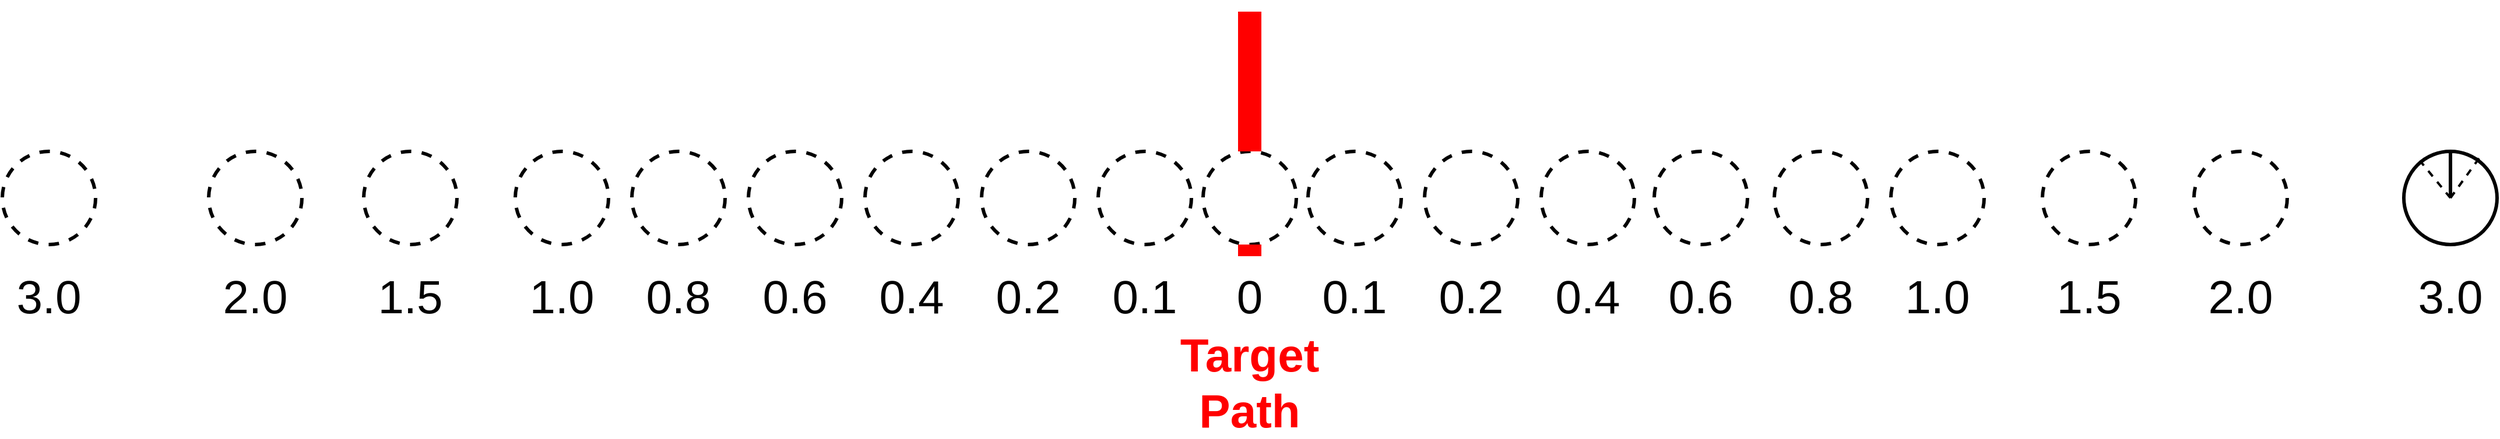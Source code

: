 <mxfile>
    <diagram id="n-m6-s60J5CIRKsR9t6H" name="ページ1">
        <mxGraphModel dx="3594" dy="2570" grid="1" gridSize="10" guides="1" tooltips="1" connect="1" arrows="1" fold="1" page="1" pageScale="1" pageWidth="827" pageHeight="1169" background="#ffffff" math="0" shadow="0">
            <root>
                <mxCell id="0"/>
                <mxCell id="1" parent="0"/>
                <mxCell id="2" value="" style="ellipse;whiteSpace=wrap;html=1;aspect=fixed;fillColor=#FFFFFF;strokeColor=#000000;strokeWidth=3;" parent="1" vertex="1">
                    <mxGeometry x="1390" y="360" width="80" height="80" as="geometry"/>
                </mxCell>
                <mxCell id="4" value="" style="ellipse;whiteSpace=wrap;html=1;aspect=fixed;fillColor=#FFFFFF;strokeColor=#000000;strokeWidth=3;dashed=1;" parent="1" vertex="1">
                    <mxGeometry x="450" y="360" width="80" height="80" as="geometry"/>
                </mxCell>
                <mxCell id="5" value="" style="ellipse;whiteSpace=wrap;html=1;aspect=fixed;fillColor=#FFFFFF;strokeColor=#000000;strokeWidth=3;dashed=1;" parent="1" vertex="1">
                    <mxGeometry x="270" y="360" width="80" height="80" as="geometry"/>
                </mxCell>
                <mxCell id="6" value="" style="ellipse;whiteSpace=wrap;html=1;aspect=fixed;fillColor=#FFFFFF;strokeColor=#000000;strokeWidth=3;dashed=1;" parent="1" vertex="1">
                    <mxGeometry x="550" y="360" width="80" height="80" as="geometry"/>
                </mxCell>
                <mxCell id="7" value="" style="ellipse;whiteSpace=wrap;html=1;aspect=fixed;fillColor=#FFFFFF;strokeColor=#000000;strokeWidth=3;dashed=1;" parent="1" vertex="1">
                    <mxGeometry x="170" y="360" width="80" height="80" as="geometry"/>
                </mxCell>
                <mxCell id="8" value="" style="ellipse;whiteSpace=wrap;html=1;aspect=fixed;fillColor=#FFFFFF;strokeColor=#000000;strokeWidth=3;dashed=1;" parent="1" vertex="1">
                    <mxGeometry x="650" y="360" width="80" height="80" as="geometry"/>
                </mxCell>
                <mxCell id="9" value="" style="ellipse;whiteSpace=wrap;html=1;aspect=fixed;fillColor=#FFFFFF;strokeColor=#000000;strokeWidth=3;dashed=1;" parent="1" vertex="1">
                    <mxGeometry x="70" y="360" width="80" height="80" as="geometry"/>
                </mxCell>
                <mxCell id="10" value="" style="ellipse;whiteSpace=wrap;html=1;aspect=fixed;fillColor=#FFFFFF;strokeColor=#000000;strokeWidth=3;dashed=1;" parent="1" vertex="1">
                    <mxGeometry x="-30" y="360" width="80" height="80" as="geometry"/>
                </mxCell>
                <mxCell id="11" value="" style="ellipse;whiteSpace=wrap;html=1;aspect=fixed;fillColor=#FFFFFF;strokeColor=#000000;strokeWidth=3;dashed=1;" parent="1" vertex="1">
                    <mxGeometry x="747" y="360" width="80" height="80" as="geometry"/>
                </mxCell>
                <mxCell id="12" value="" style="ellipse;whiteSpace=wrap;html=1;aspect=fixed;fillColor=#FFFFFF;strokeColor=#000000;strokeWidth=3;dashed=1;" parent="1" vertex="1">
                    <mxGeometry x="850" y="360" width="80" height="80" as="geometry"/>
                </mxCell>
                <mxCell id="13" value="" style="ellipse;whiteSpace=wrap;html=1;aspect=fixed;fillColor=#FFFFFF;strokeColor=#000000;strokeWidth=3;dashed=1;" parent="1" vertex="1">
                    <mxGeometry x="-130" y="360" width="80" height="80" as="geometry"/>
                </mxCell>
                <mxCell id="14" value="" style="ellipse;whiteSpace=wrap;html=1;aspect=fixed;fillColor=#FFFFFF;strokeColor=#000000;strokeWidth=3;dashed=1;" parent="1" vertex="1">
                    <mxGeometry x="-230" y="360" width="80" height="80" as="geometry"/>
                </mxCell>
                <mxCell id="15" value="" style="ellipse;whiteSpace=wrap;html=1;aspect=fixed;fillColor=#FFFFFF;strokeColor=#000000;strokeWidth=3;dashed=1;" parent="1" vertex="1">
                    <mxGeometry x="950" y="360" width="80" height="80" as="geometry"/>
                </mxCell>
                <mxCell id="16" value="" style="ellipse;whiteSpace=wrap;html=1;aspect=fixed;fillColor=#FFFFFF;strokeColor=#000000;strokeWidth=3;dashed=1;" parent="1" vertex="1">
                    <mxGeometry x="1080" y="360" width="80" height="80" as="geometry"/>
                </mxCell>
                <mxCell id="17" value="" style="ellipse;whiteSpace=wrap;html=1;aspect=fixed;fillColor=#FFFFFF;strokeColor=#000000;strokeWidth=3;dashed=1;" parent="1" vertex="1">
                    <mxGeometry x="-360" y="360" width="80" height="80" as="geometry"/>
                </mxCell>
                <mxCell id="18" value="" style="ellipse;whiteSpace=wrap;html=1;aspect=fixed;fillColor=#FFFFFF;strokeColor=#000000;strokeWidth=3;dashed=1;" parent="1" vertex="1">
                    <mxGeometry x="1210" y="360" width="80" height="80" as="geometry"/>
                </mxCell>
                <mxCell id="19" value="" style="ellipse;whiteSpace=wrap;html=1;aspect=fixed;fillColor=#FFFFFF;strokeColor=#000000;strokeWidth=3;dashed=1;" parent="1" vertex="1">
                    <mxGeometry x="-493" y="360" width="80" height="80" as="geometry"/>
                </mxCell>
                <mxCell id="20" value="" style="ellipse;whiteSpace=wrap;html=1;aspect=fixed;fillColor=#FFFFFF;strokeColor=#000000;strokeWidth=3;dashed=1;" parent="1" vertex="1">
                    <mxGeometry x="-670" y="360" width="80" height="80" as="geometry"/>
                </mxCell>
                <mxCell id="21" value="" style="ellipse;whiteSpace=wrap;html=1;aspect=fixed;fillColor=#FFFFFF;strokeColor=#000000;strokeWidth=3;dashed=1;" parent="1" vertex="1">
                    <mxGeometry x="360" y="360" width="80" height="80" as="geometry"/>
                </mxCell>
                <mxCell id="23" value="" style="endArrow=none;html=1;strokeColor=#FF0000;strokeWidth=20;exitX=0.5;exitY=0;exitDx=0;exitDy=0;" parent="1" source="21" edge="1">
                    <mxGeometry width="50" height="50" relative="1" as="geometry">
                        <mxPoint x="390" y="320" as="sourcePoint"/>
                        <mxPoint x="400" y="240" as="targetPoint"/>
                    </mxGeometry>
                </mxCell>
                <mxCell id="25" value="" style="endArrow=none;html=1;strokeColor=#FF0000;strokeWidth=20;entryX=0.5;entryY=1;entryDx=0;entryDy=0;" parent="1" target="21" edge="1">
                    <mxGeometry width="50" height="50" relative="1" as="geometry">
                        <mxPoint x="400" y="450" as="sourcePoint"/>
                        <mxPoint x="410" y="450" as="targetPoint"/>
                    </mxGeometry>
                </mxCell>
                <mxCell id="29" value="" style="endArrow=none;html=1;strokeColor=#000000;strokeWidth=3;entryX=0.5;entryY=0;entryDx=0;entryDy=0;exitX=0.5;exitY=0.5;exitDx=0;exitDy=0;exitPerimeter=0;" parent="1" source="2" target="2" edge="1">
                    <mxGeometry width="50" height="50" relative="1" as="geometry">
                        <mxPoint x="1560" y="240" as="sourcePoint"/>
                        <mxPoint x="1460" y="260" as="targetPoint"/>
                    </mxGeometry>
                </mxCell>
                <mxCell id="39" value="&lt;font color=&quot;#000000&quot; style=&quot;font-size: 40px&quot;&gt;0.1&lt;/font&gt;" style="text;html=1;strokeColor=none;fillColor=none;align=center;verticalAlign=middle;whiteSpace=wrap;rounded=0;dashed=1;strokeWidth=3;" parent="1" vertex="1">
                    <mxGeometry x="460" y="469" width="60" height="30" as="geometry"/>
                </mxCell>
                <mxCell id="40" value="&lt;font color=&quot;#000000&quot; style=&quot;font-size: 40px&quot;&gt;0.2&lt;/font&gt;" style="text;html=1;strokeColor=none;fillColor=none;align=center;verticalAlign=middle;whiteSpace=wrap;rounded=0;dashed=1;strokeWidth=3;" parent="1" vertex="1">
                    <mxGeometry x="560" y="469" width="60" height="30" as="geometry"/>
                </mxCell>
                <mxCell id="41" value="&lt;font color=&quot;#000000&quot; style=&quot;font-size: 40px&quot;&gt;0.4&lt;/font&gt;" style="text;html=1;strokeColor=none;fillColor=none;align=center;verticalAlign=middle;whiteSpace=wrap;rounded=0;dashed=1;strokeWidth=3;" parent="1" vertex="1">
                    <mxGeometry x="660" y="469" width="60" height="30" as="geometry"/>
                </mxCell>
                <mxCell id="42" value="&lt;font color=&quot;#000000&quot; style=&quot;font-size: 40px&quot;&gt;0.6&lt;/font&gt;" style="text;html=1;strokeColor=none;fillColor=none;align=center;verticalAlign=middle;whiteSpace=wrap;rounded=0;dashed=1;strokeWidth=3;" parent="1" vertex="1">
                    <mxGeometry x="757" y="469" width="60" height="30" as="geometry"/>
                </mxCell>
                <mxCell id="43" value="&lt;font color=&quot;#000000&quot; style=&quot;font-size: 40px&quot;&gt;0.8&lt;/font&gt;" style="text;html=1;strokeColor=none;fillColor=none;align=center;verticalAlign=middle;whiteSpace=wrap;rounded=0;dashed=1;strokeWidth=3;" parent="1" vertex="1">
                    <mxGeometry x="860" y="469" width="60" height="30" as="geometry"/>
                </mxCell>
                <mxCell id="44" value="&lt;font color=&quot;#000000&quot; style=&quot;font-size: 40px&quot;&gt;1.0&lt;/font&gt;" style="text;html=1;strokeColor=none;fillColor=none;align=center;verticalAlign=middle;whiteSpace=wrap;rounded=0;dashed=1;strokeWidth=3;" parent="1" vertex="1">
                    <mxGeometry x="960" y="469" width="60" height="30" as="geometry"/>
                </mxCell>
                <mxCell id="45" value="&lt;font color=&quot;#000000&quot; style=&quot;font-size: 40px&quot;&gt;1.5&lt;/font&gt;" style="text;html=1;strokeColor=none;fillColor=none;align=center;verticalAlign=middle;whiteSpace=wrap;rounded=0;dashed=1;strokeWidth=3;" parent="1" vertex="1">
                    <mxGeometry x="1090" y="469" width="60" height="30" as="geometry"/>
                </mxCell>
                <mxCell id="46" value="&lt;font color=&quot;#000000&quot; style=&quot;font-size: 40px&quot;&gt;2.0&lt;/font&gt;" style="text;html=1;strokeColor=none;fillColor=none;align=center;verticalAlign=middle;whiteSpace=wrap;rounded=0;dashed=1;strokeWidth=3;" parent="1" vertex="1">
                    <mxGeometry x="1220" y="469" width="60" height="30" as="geometry"/>
                </mxCell>
                <mxCell id="47" value="&lt;font color=&quot;#000000&quot; style=&quot;font-size: 40px&quot;&gt;3.0&lt;/font&gt;" style="text;html=1;strokeColor=none;fillColor=none;align=center;verticalAlign=middle;whiteSpace=wrap;rounded=0;dashed=1;strokeWidth=3;" parent="1" vertex="1">
                    <mxGeometry x="1400" y="469" width="60" height="30" as="geometry"/>
                </mxCell>
                <mxCell id="51" value="" style="endArrow=none;dashed=1;html=1;fontSize=22;fontColor=#000000;strokeColor=#000000;strokeWidth=2;entryX=0.819;entryY=0.057;entryDx=0;entryDy=0;entryPerimeter=0;" parent="1" target="2" edge="1">
                    <mxGeometry width="50" height="50" relative="1" as="geometry">
                        <mxPoint x="1430" y="400" as="sourcePoint"/>
                        <mxPoint x="1450" y="370" as="targetPoint"/>
                    </mxGeometry>
                </mxCell>
                <mxCell id="52" value="" style="endArrow=none;dashed=1;html=1;fontSize=22;fontColor=#000000;strokeColor=#000000;strokeWidth=2;entryX=0.172;entryY=0.1;entryDx=0;entryDy=0;entryPerimeter=0;" parent="1" target="2" edge="1">
                    <mxGeometry width="50" height="50" relative="1" as="geometry">
                        <mxPoint x="1430" y="400" as="sourcePoint"/>
                        <mxPoint x="1400" y="360" as="targetPoint"/>
                    </mxGeometry>
                </mxCell>
                <mxCell id="53" value="&lt;b&gt;&lt;font color=&quot;#ff0000&quot; style=&quot;font-size: 40px&quot;&gt;Target Path&lt;/font&gt;&lt;/b&gt;" style="text;html=1;strokeColor=none;fillColor=none;align=center;verticalAlign=middle;whiteSpace=wrap;rounded=0;dashed=1;fontSize=22;fontColor=#000000;" parent="1" vertex="1">
                    <mxGeometry x="370" y="543" width="60" height="30" as="geometry"/>
                </mxCell>
                <mxCell id="63" value="&lt;font color=&quot;#000000&quot; style=&quot;font-size: 40px&quot;&gt;0.1&lt;br&gt;&lt;/font&gt;" style="text;html=1;strokeColor=none;fillColor=none;align=center;verticalAlign=middle;whiteSpace=wrap;rounded=0;dashed=1;strokeWidth=3;" parent="1" vertex="1">
                    <mxGeometry x="280" y="469" width="60" height="30" as="geometry"/>
                </mxCell>
                <mxCell id="64" value="&lt;font color=&quot;#000000&quot; style=&quot;font-size: 40px&quot;&gt;0.2&lt;/font&gt;" style="text;html=1;strokeColor=none;fillColor=none;align=center;verticalAlign=middle;whiteSpace=wrap;rounded=0;dashed=1;strokeWidth=3;" parent="1" vertex="1">
                    <mxGeometry x="180" y="469" width="60" height="30" as="geometry"/>
                </mxCell>
                <mxCell id="65" value="&lt;font color=&quot;#000000&quot; style=&quot;font-size: 40px&quot;&gt;0.4&lt;/font&gt;" style="text;html=1;strokeColor=none;fillColor=none;align=center;verticalAlign=middle;whiteSpace=wrap;rounded=0;dashed=1;strokeWidth=3;" parent="1" vertex="1">
                    <mxGeometry x="80" y="469" width="60" height="30" as="geometry"/>
                </mxCell>
                <mxCell id="66" value="&lt;font color=&quot;#000000&quot; style=&quot;font-size: 40px&quot;&gt;0.6&lt;/font&gt;" style="text;html=1;strokeColor=none;fillColor=none;align=center;verticalAlign=middle;whiteSpace=wrap;rounded=0;dashed=1;strokeWidth=3;" parent="1" vertex="1">
                    <mxGeometry x="-20" y="469" width="60" height="30" as="geometry"/>
                </mxCell>
                <mxCell id="67" value="&lt;font color=&quot;#000000&quot; style=&quot;font-size: 40px&quot;&gt;0.8&lt;/font&gt;" style="text;html=1;strokeColor=none;fillColor=none;align=center;verticalAlign=middle;whiteSpace=wrap;rounded=0;dashed=1;strokeWidth=3;" parent="1" vertex="1">
                    <mxGeometry x="-120" y="469" width="60" height="30" as="geometry"/>
                </mxCell>
                <mxCell id="68" value="&lt;font color=&quot;#000000&quot; style=&quot;font-size: 40px&quot;&gt;1.0&lt;/font&gt;" style="text;html=1;strokeColor=none;fillColor=none;align=center;verticalAlign=middle;whiteSpace=wrap;rounded=0;dashed=1;strokeWidth=3;" parent="1" vertex="1">
                    <mxGeometry x="-220" y="469" width="60" height="30" as="geometry"/>
                </mxCell>
                <mxCell id="69" value="&lt;font color=&quot;#000000&quot; style=&quot;font-size: 40px&quot;&gt;1.5&lt;/font&gt;" style="text;html=1;strokeColor=none;fillColor=none;align=center;verticalAlign=middle;whiteSpace=wrap;rounded=0;dashed=1;strokeWidth=3;" parent="1" vertex="1">
                    <mxGeometry x="-350" y="469" width="60" height="30" as="geometry"/>
                </mxCell>
                <mxCell id="70" value="&lt;font color=&quot;#000000&quot; style=&quot;font-size: 40px&quot;&gt;2.0&lt;/font&gt;" style="text;html=1;strokeColor=none;fillColor=none;align=center;verticalAlign=middle;whiteSpace=wrap;rounded=0;dashed=1;strokeWidth=3;" parent="1" vertex="1">
                    <mxGeometry x="-483" y="469" width="60" height="30" as="geometry"/>
                </mxCell>
                <mxCell id="72" value="&lt;font color=&quot;#000000&quot; style=&quot;font-size: 40px&quot;&gt;3.0&lt;/font&gt;" style="text;html=1;strokeColor=none;fillColor=none;align=center;verticalAlign=middle;whiteSpace=wrap;rounded=0;dashed=1;strokeWidth=3;" parent="1" vertex="1">
                    <mxGeometry x="-660" y="469" width="60" height="30" as="geometry"/>
                </mxCell>
                <mxCell id="73" value="&lt;font color=&quot;#000000&quot; style=&quot;font-size: 40px&quot;&gt;0&lt;/font&gt;" style="text;html=1;strokeColor=none;fillColor=none;align=center;verticalAlign=middle;whiteSpace=wrap;rounded=0;dashed=1;strokeWidth=3;" parent="1" vertex="1">
                    <mxGeometry x="370" y="469" width="60" height="30" as="geometry"/>
                </mxCell>
            </root>
        </mxGraphModel>
    </diagram>
</mxfile>